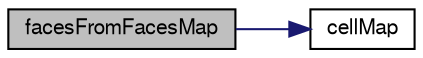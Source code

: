 digraph "facesFromFacesMap"
{
  bgcolor="transparent";
  edge [fontname="FreeSans",fontsize="10",labelfontname="FreeSans",labelfontsize="10"];
  node [fontname="FreeSans",fontsize="10",shape=record];
  rankdir="LR";
  Node8257 [label="facesFromFacesMap",height=0.2,width=0.4,color="black", fillcolor="grey75", style="filled", fontcolor="black"];
  Node8257 -> Node8258 [color="midnightblue",fontsize="10",style="solid",fontname="FreeSans"];
  Node8258 [label="cellMap",height=0.2,width=0.4,color="black",URL="$a27386.html#a4209f47fe506af0959ae50b019562b17",tooltip="Old cell map. "];
}

